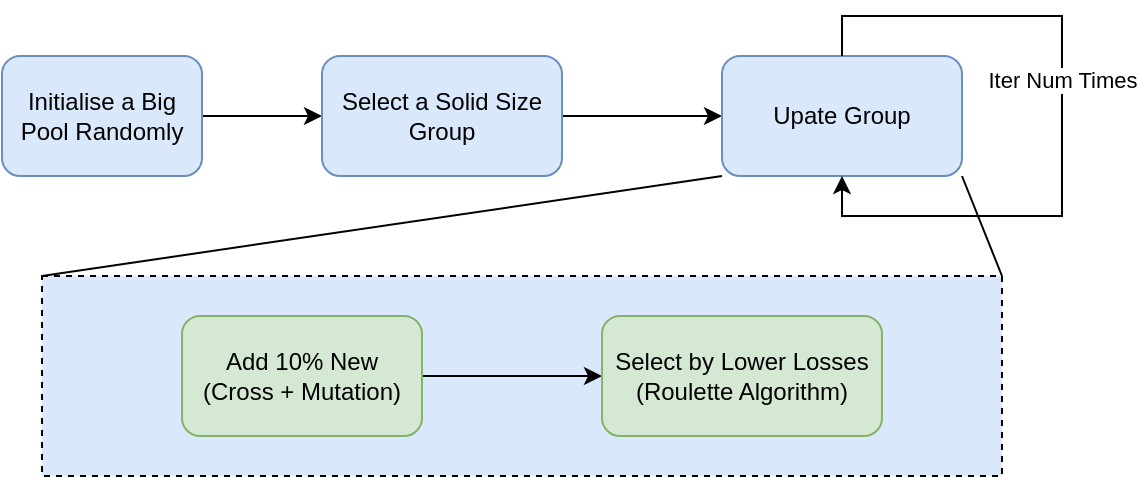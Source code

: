 <mxfile version="20.8.3" type="github">
  <diagram id="R2lEEEUBdFMjLlhIrx00" name="Page-1">
    <mxGraphModel dx="1064" dy="594" grid="1" gridSize="10" guides="1" tooltips="1" connect="1" arrows="1" fold="1" page="1" pageScale="1" pageWidth="850" pageHeight="1100" math="0" shadow="0" extFonts="Permanent Marker^https://fonts.googleapis.com/css?family=Permanent+Marker">
      <root>
        <mxCell id="0" />
        <mxCell id="1" parent="0" />
        <mxCell id="XVXnthhan326AzBisUZM-3" value="" style="edgeStyle=orthogonalEdgeStyle;rounded=0;orthogonalLoop=1;jettySize=auto;html=1;" parent="1" source="XVXnthhan326AzBisUZM-1" target="XVXnthhan326AzBisUZM-2" edge="1">
          <mxGeometry relative="1" as="geometry" />
        </mxCell>
        <mxCell id="XVXnthhan326AzBisUZM-1" value="Initialise a Big Pool Randomly" style="rounded=1;whiteSpace=wrap;html=1;fillColor=#dae8fc;strokeColor=#6c8ebf;" parent="1" vertex="1">
          <mxGeometry x="110" y="140" width="100" height="60" as="geometry" />
        </mxCell>
        <mxCell id="XVXnthhan326AzBisUZM-5" value="" style="edgeStyle=orthogonalEdgeStyle;rounded=0;orthogonalLoop=1;jettySize=auto;html=1;" parent="1" source="XVXnthhan326AzBisUZM-2" target="XVXnthhan326AzBisUZM-4" edge="1">
          <mxGeometry relative="1" as="geometry" />
        </mxCell>
        <mxCell id="XVXnthhan326AzBisUZM-2" value="Select a Solid Size Group" style="rounded=1;whiteSpace=wrap;html=1;fillColor=#dae8fc;strokeColor=#6c8ebf;" parent="1" vertex="1">
          <mxGeometry x="270" y="140" width="120" height="60" as="geometry" />
        </mxCell>
        <mxCell id="XVXnthhan326AzBisUZM-4" value="Upate Group" style="whiteSpace=wrap;html=1;rounded=1;fillColor=#dae8fc;strokeColor=#6c8ebf;" parent="1" vertex="1">
          <mxGeometry x="470" y="140" width="120" height="60" as="geometry" />
        </mxCell>
        <mxCell id="XVXnthhan326AzBisUZM-6" style="edgeStyle=orthogonalEdgeStyle;rounded=0;orthogonalLoop=1;jettySize=auto;html=1;exitX=0.5;exitY=0;exitDx=0;exitDy=0;entryX=0.5;entryY=1;entryDx=0;entryDy=0;" parent="1" source="XVXnthhan326AzBisUZM-4" target="XVXnthhan326AzBisUZM-4" edge="1">
          <mxGeometry relative="1" as="geometry">
            <Array as="points">
              <mxPoint x="530" y="120" />
              <mxPoint x="640" y="120" />
              <mxPoint x="640" y="220" />
              <mxPoint x="530" y="220" />
            </Array>
          </mxGeometry>
        </mxCell>
        <mxCell id="XVXnthhan326AzBisUZM-8" value="Iter Num Times" style="edgeLabel;html=1;align=center;verticalAlign=middle;resizable=0;points=[];" parent="XVXnthhan326AzBisUZM-6" vertex="1" connectable="0">
          <mxGeometry x="-0.101" relative="1" as="geometry">
            <mxPoint as="offset" />
          </mxGeometry>
        </mxCell>
        <mxCell id="XVXnthhan326AzBisUZM-9" value="" style="rounded=0;whiteSpace=wrap;html=1;fillColor=#dae8fc;strokeColor=default;dashed=1;" parent="1" vertex="1">
          <mxGeometry x="130" y="250" width="480" height="100" as="geometry" />
        </mxCell>
        <mxCell id="XVXnthhan326AzBisUZM-13" value="" style="edgeStyle=orthogonalEdgeStyle;rounded=0;orthogonalLoop=1;jettySize=auto;html=1;" parent="1" source="XVXnthhan326AzBisUZM-10" target="XVXnthhan326AzBisUZM-12" edge="1">
          <mxGeometry relative="1" as="geometry" />
        </mxCell>
        <mxCell id="XVXnthhan326AzBisUZM-10" value="Add 10% New&lt;br&gt;(Cross + Mutation)" style="rounded=1;whiteSpace=wrap;html=1;fillColor=#d5e8d4;strokeColor=#82b366;" parent="1" vertex="1">
          <mxGeometry x="200" y="270" width="120" height="60" as="geometry" />
        </mxCell>
        <mxCell id="XVXnthhan326AzBisUZM-12" value="Select by Lower Losses&lt;br&gt;(Roulette Algorithm)" style="whiteSpace=wrap;html=1;rounded=1;fillColor=#d5e8d4;strokeColor=#82b366;" parent="1" vertex="1">
          <mxGeometry x="410" y="270" width="140" height="60" as="geometry" />
        </mxCell>
        <mxCell id="XVXnthhan326AzBisUZM-14" value="" style="endArrow=none;html=1;rounded=0;exitX=0;exitY=0;exitDx=0;exitDy=0;entryX=0;entryY=1;entryDx=0;entryDy=0;" parent="1" source="XVXnthhan326AzBisUZM-9" target="XVXnthhan326AzBisUZM-4" edge="1">
          <mxGeometry width="50" height="50" relative="1" as="geometry">
            <mxPoint x="400" y="270" as="sourcePoint" />
            <mxPoint x="450" y="220" as="targetPoint" />
          </mxGeometry>
        </mxCell>
        <mxCell id="XVXnthhan326AzBisUZM-15" value="" style="endArrow=none;html=1;rounded=0;entryX=1;entryY=1;entryDx=0;entryDy=0;exitX=1;exitY=0;exitDx=0;exitDy=0;" parent="1" source="XVXnthhan326AzBisUZM-9" target="XVXnthhan326AzBisUZM-4" edge="1">
          <mxGeometry width="50" height="50" relative="1" as="geometry">
            <mxPoint x="590" y="250" as="sourcePoint" />
            <mxPoint x="640" y="200" as="targetPoint" />
          </mxGeometry>
        </mxCell>
      </root>
    </mxGraphModel>
  </diagram>
</mxfile>

